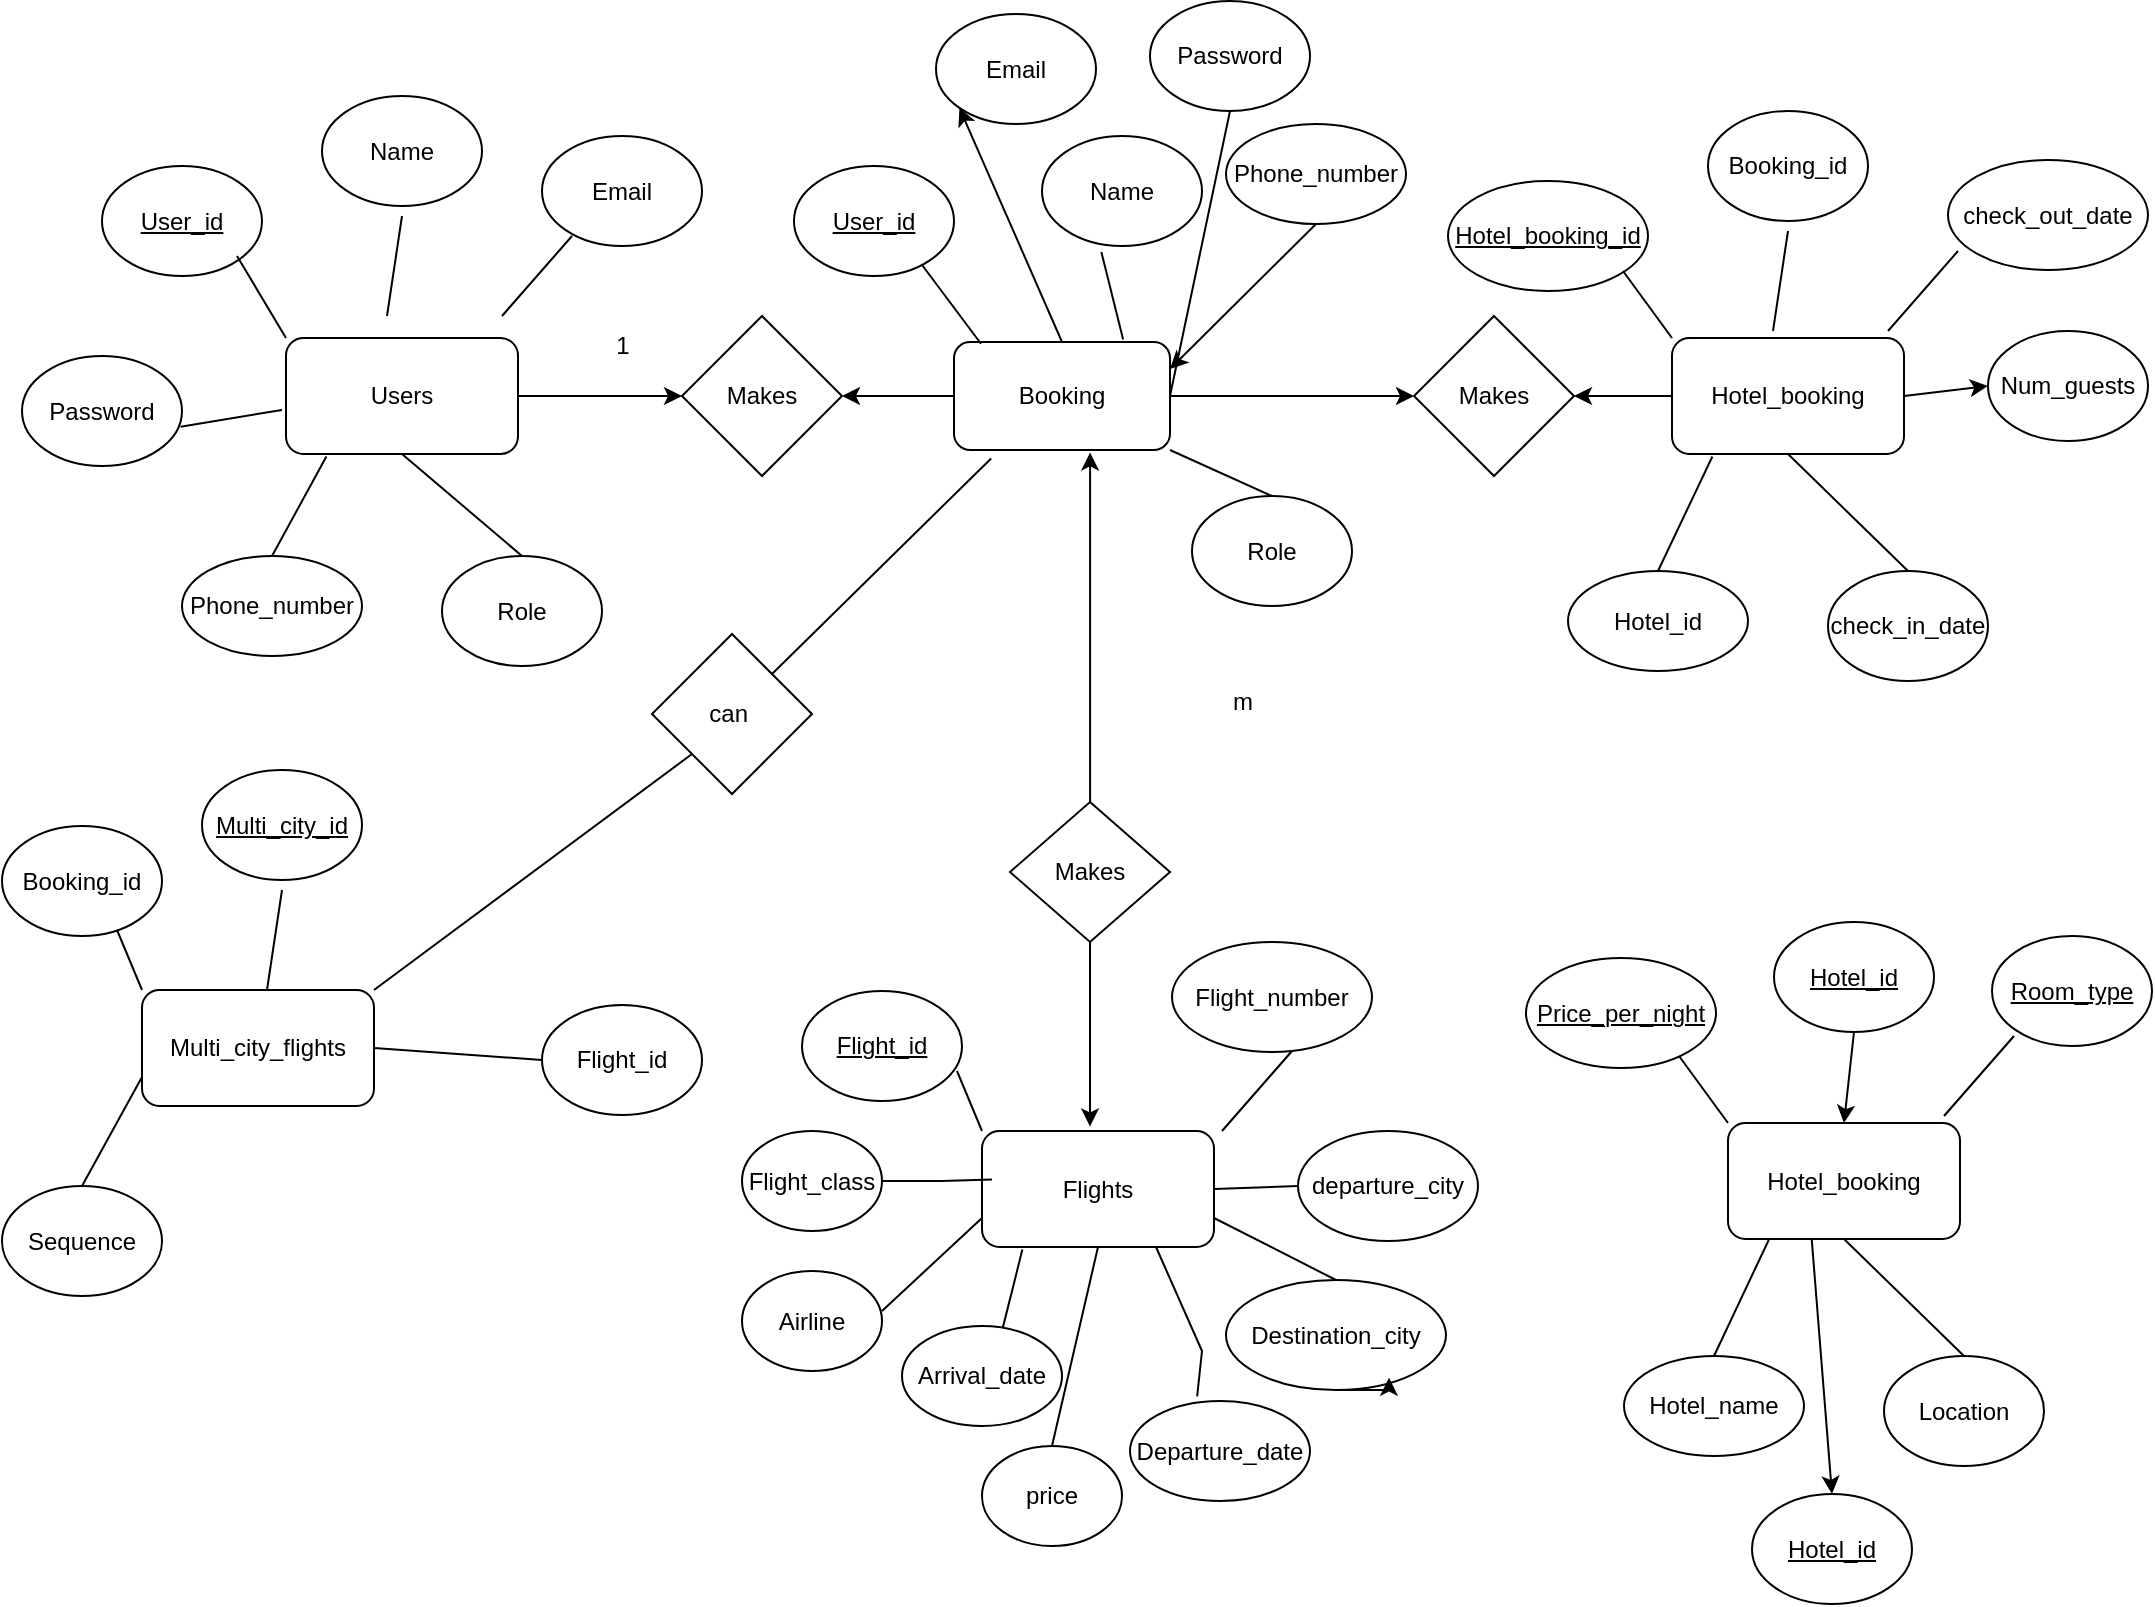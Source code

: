 <mxfile version="24.7.16">
  <diagram name="Page-1" id="JrsxtNGEzkz7EmuCsESs">
    <mxGraphModel dx="1388" dy="758" grid="0" gridSize="10" guides="1" tooltips="1" connect="1" arrows="1" fold="1" page="1" pageScale="1" pageWidth="1100" pageHeight="850" math="0" shadow="0">
      <root>
        <mxCell id="0" />
        <mxCell id="1" parent="0" />
        <mxCell id="slm5BC4lL7aq9jStoZ59-89" style="edgeStyle=orthogonalEdgeStyle;rounded=0;orthogonalLoop=1;jettySize=auto;html=1;exitX=1;exitY=0.5;exitDx=0;exitDy=0;entryX=0;entryY=0.5;entryDx=0;entryDy=0;" edge="1" parent="1" source="slm5BC4lL7aq9jStoZ59-90" target="slm5BC4lL7aq9jStoZ59-117">
          <mxGeometry relative="1" as="geometry">
            <mxPoint x="380" y="215.429" as="targetPoint" />
          </mxGeometry>
        </mxCell>
        <mxCell id="slm5BC4lL7aq9jStoZ59-90" value="Users" style="rounded=1;whiteSpace=wrap;html=1;aspect=fixed;" vertex="1" parent="1">
          <mxGeometry x="162" y="191" width="116" height="58" as="geometry" />
        </mxCell>
        <mxCell id="slm5BC4lL7aq9jStoZ59-91" value="&lt;u&gt;User_id&lt;/u&gt;" style="ellipse;whiteSpace=wrap;html=1;" vertex="1" parent="1">
          <mxGeometry x="70" y="105" width="80" height="55" as="geometry" />
        </mxCell>
        <mxCell id="slm5BC4lL7aq9jStoZ59-92" value="Phone_number" style="ellipse;whiteSpace=wrap;html=1;" vertex="1" parent="1">
          <mxGeometry x="110" y="300" width="90" height="50" as="geometry" />
        </mxCell>
        <mxCell id="slm5BC4lL7aq9jStoZ59-93" value="Password" style="ellipse;whiteSpace=wrap;html=1;" vertex="1" parent="1">
          <mxGeometry x="30" y="200" width="80" height="55" as="geometry" />
        </mxCell>
        <mxCell id="slm5BC4lL7aq9jStoZ59-94" value="Role" style="ellipse;whiteSpace=wrap;html=1;" vertex="1" parent="1">
          <mxGeometry x="240" y="300" width="80" height="55" as="geometry" />
        </mxCell>
        <mxCell id="slm5BC4lL7aq9jStoZ59-95" value="Name" style="ellipse;whiteSpace=wrap;html=1;" vertex="1" parent="1">
          <mxGeometry x="180" y="70" width="80" height="55" as="geometry" />
        </mxCell>
        <mxCell id="slm5BC4lL7aq9jStoZ59-96" value="Email" style="ellipse;whiteSpace=wrap;html=1;" vertex="1" parent="1">
          <mxGeometry x="290" y="90" width="80" height="55" as="geometry" />
        </mxCell>
        <mxCell id="slm5BC4lL7aq9jStoZ59-97" value="" style="endArrow=none;html=1;rounded=0;" edge="1" parent="1">
          <mxGeometry width="50" height="50" relative="1" as="geometry">
            <mxPoint x="270" y="180" as="sourcePoint" />
            <mxPoint x="305" y="140" as="targetPoint" />
          </mxGeometry>
        </mxCell>
        <mxCell id="slm5BC4lL7aq9jStoZ59-98" value="" style="endArrow=none;html=1;rounded=0;" edge="1" parent="1">
          <mxGeometry width="50" height="50" relative="1" as="geometry">
            <mxPoint x="212.5" y="180" as="sourcePoint" />
            <mxPoint x="220" y="130" as="targetPoint" />
          </mxGeometry>
        </mxCell>
        <mxCell id="slm5BC4lL7aq9jStoZ59-99" value="" style="endArrow=none;html=1;rounded=0;exitX=0;exitY=0;exitDx=0;exitDy=0;" edge="1" parent="1" source="slm5BC4lL7aq9jStoZ59-90">
          <mxGeometry width="50" height="50" relative="1" as="geometry">
            <mxPoint x="130" y="200" as="sourcePoint" />
            <mxPoint x="137.5" y="150" as="targetPoint" />
          </mxGeometry>
        </mxCell>
        <mxCell id="slm5BC4lL7aq9jStoZ59-100" value="" style="endArrow=none;html=1;rounded=0;entryX=0.174;entryY=1.022;entryDx=0;entryDy=0;entryPerimeter=0;" edge="1" parent="1" target="slm5BC4lL7aq9jStoZ59-90">
          <mxGeometry width="50" height="50" relative="1" as="geometry">
            <mxPoint x="155" y="300" as="sourcePoint" />
            <mxPoint x="200" y="260" as="targetPoint" />
          </mxGeometry>
        </mxCell>
        <mxCell id="slm5BC4lL7aq9jStoZ59-101" value="" style="endArrow=none;html=1;rounded=0;exitX=0.5;exitY=0;exitDx=0;exitDy=0;entryX=0.5;entryY=1;entryDx=0;entryDy=0;" edge="1" parent="1" source="slm5BC4lL7aq9jStoZ59-94" target="slm5BC4lL7aq9jStoZ59-90">
          <mxGeometry width="50" height="50" relative="1" as="geometry">
            <mxPoint x="230" y="300" as="sourcePoint" />
            <mxPoint x="280" y="250" as="targetPoint" />
          </mxGeometry>
        </mxCell>
        <mxCell id="slm5BC4lL7aq9jStoZ59-102" value="" style="endArrow=none;html=1;rounded=0;exitX=0.991;exitY=0.643;exitDx=0;exitDy=0;exitPerimeter=0;" edge="1" parent="1" source="slm5BC4lL7aq9jStoZ59-93">
          <mxGeometry width="50" height="50" relative="1" as="geometry">
            <mxPoint x="100" y="226.97" as="sourcePoint" />
            <mxPoint x="160" y="226.97" as="targetPoint" />
          </mxGeometry>
        </mxCell>
        <mxCell id="slm5BC4lL7aq9jStoZ59-103" style="edgeStyle=orthogonalEdgeStyle;rounded=0;orthogonalLoop=1;jettySize=auto;html=1;exitX=0;exitY=0.5;exitDx=0;exitDy=0;entryX=1;entryY=0.5;entryDx=0;entryDy=0;" edge="1" parent="1" source="slm5BC4lL7aq9jStoZ59-104" target="slm5BC4lL7aq9jStoZ59-117">
          <mxGeometry relative="1" as="geometry" />
        </mxCell>
        <mxCell id="slm5BC4lL7aq9jStoZ59-183" style="edgeStyle=orthogonalEdgeStyle;rounded=0;orthogonalLoop=1;jettySize=auto;html=1;entryX=0;entryY=0.5;entryDx=0;entryDy=0;" edge="1" parent="1" source="slm5BC4lL7aq9jStoZ59-104" target="slm5BC4lL7aq9jStoZ59-181">
          <mxGeometry relative="1" as="geometry">
            <mxPoint x="750" y="220" as="targetPoint" />
          </mxGeometry>
        </mxCell>
        <mxCell id="slm5BC4lL7aq9jStoZ59-104" value="Booking" style="rounded=1;whiteSpace=wrap;html=1;aspect=fixed;" vertex="1" parent="1">
          <mxGeometry x="496" y="193" width="108" height="54" as="geometry" />
        </mxCell>
        <mxCell id="slm5BC4lL7aq9jStoZ59-105" value="&lt;u&gt;User_id&lt;/u&gt;" style="ellipse;whiteSpace=wrap;html=1;" vertex="1" parent="1">
          <mxGeometry x="416" y="105" width="80" height="55" as="geometry" />
        </mxCell>
        <mxCell id="slm5BC4lL7aq9jStoZ59-107" value="Password" style="ellipse;whiteSpace=wrap;html=1;" vertex="1" parent="1">
          <mxGeometry x="594" y="22.5" width="80" height="55" as="geometry" />
        </mxCell>
        <mxCell id="slm5BC4lL7aq9jStoZ59-108" value="Role" style="ellipse;whiteSpace=wrap;html=1;" vertex="1" parent="1">
          <mxGeometry x="615" y="270" width="80" height="55" as="geometry" />
        </mxCell>
        <mxCell id="slm5BC4lL7aq9jStoZ59-109" value="Name" style="ellipse;whiteSpace=wrap;html=1;" vertex="1" parent="1">
          <mxGeometry x="540" y="90" width="80" height="55" as="geometry" />
        </mxCell>
        <mxCell id="slm5BC4lL7aq9jStoZ59-112" value="" style="endArrow=none;html=1;rounded=0;exitX=0.783;exitY=-0.023;exitDx=0;exitDy=0;exitPerimeter=0;entryX=0.371;entryY=1.054;entryDx=0;entryDy=0;entryPerimeter=0;" edge="1" parent="1" source="slm5BC4lL7aq9jStoZ59-104" target="slm5BC4lL7aq9jStoZ59-109">
          <mxGeometry width="50" height="50" relative="1" as="geometry">
            <mxPoint x="612.5" y="180" as="sourcePoint" />
            <mxPoint x="620" y="130" as="targetPoint" />
          </mxGeometry>
        </mxCell>
        <mxCell id="slm5BC4lL7aq9jStoZ59-113" value="" style="endArrow=none;html=1;rounded=0;exitX=0.125;exitY=0.016;exitDx=0;exitDy=0;entryX=0.804;entryY=0.907;entryDx=0;entryDy=0;entryPerimeter=0;exitPerimeter=0;" edge="1" parent="1" source="slm5BC4lL7aq9jStoZ59-104" target="slm5BC4lL7aq9jStoZ59-105">
          <mxGeometry width="50" height="50" relative="1" as="geometry">
            <mxPoint x="530" y="200" as="sourcePoint" />
            <mxPoint x="537.5" y="150" as="targetPoint" />
          </mxGeometry>
        </mxCell>
        <mxCell id="slm5BC4lL7aq9jStoZ59-115" value="" style="endArrow=none;html=1;rounded=0;exitX=0.5;exitY=0;exitDx=0;exitDy=0;entryX=1;entryY=1;entryDx=0;entryDy=0;" edge="1" parent="1" source="slm5BC4lL7aq9jStoZ59-108" target="slm5BC4lL7aq9jStoZ59-104">
          <mxGeometry width="50" height="50" relative="1" as="geometry">
            <mxPoint x="630" y="300" as="sourcePoint" />
            <mxPoint x="680" y="250" as="targetPoint" />
          </mxGeometry>
        </mxCell>
        <mxCell id="slm5BC4lL7aq9jStoZ59-116" value="" style="endArrow=none;html=1;rounded=0;exitX=0.5;exitY=1;exitDx=0;exitDy=0;entryX=1;entryY=0.5;entryDx=0;entryDy=0;" edge="1" parent="1" source="slm5BC4lL7aq9jStoZ59-107" target="slm5BC4lL7aq9jStoZ59-104">
          <mxGeometry width="50" height="50" relative="1" as="geometry">
            <mxPoint x="500" y="226.97" as="sourcePoint" />
            <mxPoint x="570" y="230" as="targetPoint" />
          </mxGeometry>
        </mxCell>
        <mxCell id="slm5BC4lL7aq9jStoZ59-117" value="Makes" style="rhombus;whiteSpace=wrap;html=1;" vertex="1" parent="1">
          <mxGeometry x="360" y="180" width="80" height="80" as="geometry" />
        </mxCell>
        <mxCell id="slm5BC4lL7aq9jStoZ59-119" value="1" style="text;html=1;align=center;verticalAlign=middle;resizable=0;points=[];autosize=1;strokeColor=none;fillColor=none;" vertex="1" parent="1">
          <mxGeometry x="315" y="180" width="30" height="30" as="geometry" />
        </mxCell>
        <mxCell id="slm5BC4lL7aq9jStoZ59-120" value="Flights" style="rounded=1;whiteSpace=wrap;html=1;aspect=fixed;" vertex="1" parent="1">
          <mxGeometry x="510" y="587.5" width="116" height="58" as="geometry" />
        </mxCell>
        <mxCell id="slm5BC4lL7aq9jStoZ59-121" value="Departure_date" style="ellipse;whiteSpace=wrap;html=1;" vertex="1" parent="1">
          <mxGeometry x="584" y="722.5" width="90" height="50" as="geometry" />
        </mxCell>
        <mxCell id="slm5BC4lL7aq9jStoZ59-122" value="departure_city" style="ellipse;whiteSpace=wrap;html=1;" vertex="1" parent="1">
          <mxGeometry x="668" y="587.5" width="90" height="55" as="geometry" />
        </mxCell>
        <mxCell id="slm5BC4lL7aq9jStoZ59-123" value="Destination_city" style="ellipse;whiteSpace=wrap;html=1;" vertex="1" parent="1">
          <mxGeometry x="632" y="662" width="110" height="55" as="geometry" />
        </mxCell>
        <mxCell id="slm5BC4lL7aq9jStoZ59-124" value="&lt;u&gt;Flight_id&lt;/u&gt;" style="ellipse;whiteSpace=wrap;html=1;" vertex="1" parent="1">
          <mxGeometry x="420" y="517.5" width="80" height="55" as="geometry" />
        </mxCell>
        <mxCell id="slm5BC4lL7aq9jStoZ59-125" value="Flight_number" style="ellipse;whiteSpace=wrap;html=1;" vertex="1" parent="1">
          <mxGeometry x="605" y="493" width="100" height="55" as="geometry" />
        </mxCell>
        <mxCell id="slm5BC4lL7aq9jStoZ59-126" value="" style="endArrow=none;html=1;rounded=0;" edge="1" parent="1">
          <mxGeometry width="50" height="50" relative="1" as="geometry">
            <mxPoint x="630" y="587.5" as="sourcePoint" />
            <mxPoint x="665" y="547.5" as="targetPoint" />
          </mxGeometry>
        </mxCell>
        <mxCell id="slm5BC4lL7aq9jStoZ59-127" value="" style="endArrow=none;html=1;rounded=0;exitX=0;exitY=0;exitDx=0;exitDy=0;" edge="1" parent="1" source="slm5BC4lL7aq9jStoZ59-120">
          <mxGeometry width="50" height="50" relative="1" as="geometry">
            <mxPoint x="490" y="607.5" as="sourcePoint" />
            <mxPoint x="497.5" y="557.5" as="targetPoint" />
          </mxGeometry>
        </mxCell>
        <mxCell id="slm5BC4lL7aq9jStoZ59-128" value="" style="endArrow=none;html=1;rounded=0;entryX=0.174;entryY=1.022;entryDx=0;entryDy=0;entryPerimeter=0;" edge="1" parent="1" target="slm5BC4lL7aq9jStoZ59-120">
          <mxGeometry width="50" height="50" relative="1" as="geometry">
            <mxPoint x="515" y="707.5" as="sourcePoint" />
            <mxPoint x="560" y="667.5" as="targetPoint" />
          </mxGeometry>
        </mxCell>
        <mxCell id="slm5BC4lL7aq9jStoZ59-129" value="" style="endArrow=none;html=1;rounded=0;exitX=0.5;exitY=0;exitDx=0;exitDy=0;entryX=1;entryY=0.75;entryDx=0;entryDy=0;" edge="1" parent="1" source="slm5BC4lL7aq9jStoZ59-123" target="slm5BC4lL7aq9jStoZ59-120">
          <mxGeometry width="50" height="50" relative="1" as="geometry">
            <mxPoint x="590" y="707.5" as="sourcePoint" />
            <mxPoint x="640" y="657.5" as="targetPoint" />
          </mxGeometry>
        </mxCell>
        <mxCell id="slm5BC4lL7aq9jStoZ59-130" value="" style="endArrow=none;html=1;rounded=0;exitX=0;exitY=0.5;exitDx=0;exitDy=0;entryX=1;entryY=0.5;entryDx=0;entryDy=0;" edge="1" parent="1" source="slm5BC4lL7aq9jStoZ59-122" target="slm5BC4lL7aq9jStoZ59-120">
          <mxGeometry width="50" height="50" relative="1" as="geometry">
            <mxPoint x="460" y="634.47" as="sourcePoint" />
            <mxPoint x="530" y="637.5" as="targetPoint" />
          </mxGeometry>
        </mxCell>
        <mxCell id="slm5BC4lL7aq9jStoZ59-192" style="edgeStyle=orthogonalEdgeStyle;rounded=0;orthogonalLoop=1;jettySize=auto;html=1;" edge="1" parent="1" source="slm5BC4lL7aq9jStoZ59-133">
          <mxGeometry relative="1" as="geometry">
            <mxPoint x="564" y="585.212" as="targetPoint" />
          </mxGeometry>
        </mxCell>
        <mxCell id="slm5BC4lL7aq9jStoZ59-133" value="Makes" style="rhombus;whiteSpace=wrap;html=1;" vertex="1" parent="1">
          <mxGeometry x="524" y="423" width="80" height="70" as="geometry" />
        </mxCell>
        <mxCell id="slm5BC4lL7aq9jStoZ59-134" value="m" style="text;html=1;align=center;verticalAlign=middle;resizable=0;points=[];autosize=1;strokeColor=none;fillColor=none;" vertex="1" parent="1">
          <mxGeometry x="625" y="358" width="30" height="30" as="geometry" />
        </mxCell>
        <mxCell id="slm5BC4lL7aq9jStoZ59-136" value="" style="endArrow=none;html=1;rounded=0;entryX=0.75;entryY=1;entryDx=0;entryDy=0;exitX=0.373;exitY=-0.047;exitDx=0;exitDy=0;exitPerimeter=0;" edge="1" parent="1" source="slm5BC4lL7aq9jStoZ59-121" target="slm5BC4lL7aq9jStoZ59-120">
          <mxGeometry width="50" height="50" relative="1" as="geometry">
            <mxPoint x="612.5" y="722.5" as="sourcePoint" />
            <mxPoint x="547.5" y="637.5" as="targetPoint" />
            <Array as="points">
              <mxPoint x="620" y="697.5" />
            </Array>
          </mxGeometry>
        </mxCell>
        <mxCell id="slm5BC4lL7aq9jStoZ59-137" value="Arrival_date" style="ellipse;whiteSpace=wrap;html=1;" vertex="1" parent="1">
          <mxGeometry x="470" y="685" width="80" height="50" as="geometry" />
        </mxCell>
        <mxCell id="slm5BC4lL7aq9jStoZ59-138" value="price&lt;span style=&quot;color: rgba(0, 0, 0, 0); font-family: monospace; font-size: 0px; text-align: start; text-wrap: nowrap;&quot;&gt;%3CmxGraphModel%3E%3Croot%3E%3CmxCell%20id%3D%220%22%2F%3E%3CmxCell%20id%3D%221%22%20parent%3D%220%22%2F%3E%3CmxCell%20id%3D%222%22%20value%3D%22%22%20style%3D%22endArrow%3Dnone%3Bhtml%3D1%3Brounded%3D0%3BentryX%3D0.174%3BentryY%3D1.022%3BentryDx%3D0%3BentryDy%3D0%3BentryPerimeter%3D0%3B%22%20edge%3D%221%22%20parent%3D%221%22%3E%3CmxGeometry%20width%3D%2250%22%20height%3D%2250%22%20relative%3D%221%22%20as%3D%22geometry%22%3E%3CmxPoint%20x%3D%22555%22%20y%3D%22695%22%20as%3D%22sourcePoint%22%2F%3E%3CmxPoint%20x%3D%22574%22%20y%3D%22647%22%20as%3D%22targetPoint%22%2F%3E%3C%2FmxGeometry%3E%3C%2FmxCell%3E%3C%2Froot%3E%3C%2FmxGraphModel%3E&lt;/span&gt;" style="ellipse;whiteSpace=wrap;html=1;" vertex="1" parent="1">
          <mxGeometry x="510" y="745" width="70" height="50" as="geometry" />
        </mxCell>
        <mxCell id="slm5BC4lL7aq9jStoZ59-139" value="" style="endArrow=none;html=1;rounded=0;exitX=0.5;exitY=0;exitDx=0;exitDy=0;entryX=0.5;entryY=1;entryDx=0;entryDy=0;" edge="1" parent="1" source="slm5BC4lL7aq9jStoZ59-138" target="slm5BC4lL7aq9jStoZ59-120">
          <mxGeometry width="50" height="50" relative="1" as="geometry">
            <mxPoint x="555" y="737.5" as="sourcePoint" />
            <mxPoint x="570" y="662.5" as="targetPoint" />
          </mxGeometry>
        </mxCell>
        <mxCell id="slm5BC4lL7aq9jStoZ59-140" value="Airline" style="ellipse;whiteSpace=wrap;html=1;" vertex="1" parent="1">
          <mxGeometry x="390" y="657.5" width="70" height="50" as="geometry" />
        </mxCell>
        <mxCell id="slm5BC4lL7aq9jStoZ59-141" value="Flight_class" style="ellipse;whiteSpace=wrap;html=1;" vertex="1" parent="1">
          <mxGeometry x="390" y="587.5" width="70" height="50" as="geometry" />
        </mxCell>
        <mxCell id="slm5BC4lL7aq9jStoZ59-142" value="" style="endArrow=none;html=1;rounded=0;exitX=0;exitY=0.5;exitDx=0;exitDy=0;entryX=1;entryY=0.5;entryDx=0;entryDy=0;" edge="1" parent="1" target="slm5BC4lL7aq9jStoZ59-141">
          <mxGeometry width="50" height="50" relative="1" as="geometry">
            <mxPoint x="515" y="611.73" as="sourcePoint" />
            <mxPoint x="480" y="632.5" as="targetPoint" />
            <Array as="points">
              <mxPoint x="490" y="612.5" />
            </Array>
          </mxGeometry>
        </mxCell>
        <mxCell id="slm5BC4lL7aq9jStoZ59-143" value="" style="endArrow=none;html=1;rounded=0;exitX=0.5;exitY=0;exitDx=0;exitDy=0;entryX=0;entryY=0.75;entryDx=0;entryDy=0;" edge="1" parent="1" target="slm5BC4lL7aq9jStoZ59-120">
          <mxGeometry width="50" height="50" relative="1" as="geometry">
            <mxPoint x="460" y="677.5" as="sourcePoint" />
            <mxPoint x="475" y="587.5" as="targetPoint" />
          </mxGeometry>
        </mxCell>
        <mxCell id="slm5BC4lL7aq9jStoZ59-144" value="" style="endArrow=none;html=1;rounded=0;exitX=1;exitY=0;exitDx=0;exitDy=0;entryX=0.172;entryY=1.078;entryDx=0;entryDy=0;entryPerimeter=0;" edge="1" parent="1" source="slm5BC4lL7aq9jStoZ59-145" target="slm5BC4lL7aq9jStoZ59-104">
          <mxGeometry width="50" height="50" relative="1" as="geometry">
            <mxPoint x="450" y="360" as="sourcePoint" />
            <mxPoint x="550" y="242.5" as="targetPoint" />
          </mxGeometry>
        </mxCell>
        <mxCell id="slm5BC4lL7aq9jStoZ59-145" value="can&amp;nbsp;" style="rhombus;whiteSpace=wrap;html=1;" vertex="1" parent="1">
          <mxGeometry x="345" y="339" width="80" height="80" as="geometry" />
        </mxCell>
        <mxCell id="slm5BC4lL7aq9jStoZ59-146" value="Multi_city_flights" style="rounded=1;whiteSpace=wrap;html=1;aspect=fixed;" vertex="1" parent="1">
          <mxGeometry x="90" y="517" width="116" height="58" as="geometry" />
        </mxCell>
        <mxCell id="slm5BC4lL7aq9jStoZ59-147" value="Flight_id" style="ellipse;whiteSpace=wrap;html=1;" vertex="1" parent="1">
          <mxGeometry x="290" y="524.5" width="80" height="55" as="geometry" />
        </mxCell>
        <mxCell id="slm5BC4lL7aq9jStoZ59-148" value="Sequence" style="ellipse;whiteSpace=wrap;html=1;" vertex="1" parent="1">
          <mxGeometry x="20" y="615" width="80" height="55" as="geometry" />
        </mxCell>
        <mxCell id="slm5BC4lL7aq9jStoZ59-149" value="&lt;u&gt;Multi_city_id&lt;/u&gt;" style="ellipse;whiteSpace=wrap;html=1;" vertex="1" parent="1">
          <mxGeometry x="120" y="407" width="80" height="55" as="geometry" />
        </mxCell>
        <mxCell id="slm5BC4lL7aq9jStoZ59-150" value="Booking_id" style="ellipse;whiteSpace=wrap;html=1;" vertex="1" parent="1">
          <mxGeometry x="20" y="435" width="80" height="55" as="geometry" />
        </mxCell>
        <mxCell id="slm5BC4lL7aq9jStoZ59-151" value="" style="endArrow=none;html=1;rounded=0;entryX=0;entryY=1;entryDx=0;entryDy=0;exitX=1;exitY=0;exitDx=0;exitDy=0;" edge="1" parent="1" target="slm5BC4lL7aq9jStoZ59-145" source="slm5BC4lL7aq9jStoZ59-146">
          <mxGeometry width="50" height="50" relative="1" as="geometry">
            <mxPoint x="210" y="517" as="sourcePoint" />
            <mxPoint x="245" y="477" as="targetPoint" />
          </mxGeometry>
        </mxCell>
        <mxCell id="slm5BC4lL7aq9jStoZ59-152" value="" style="endArrow=none;html=1;rounded=0;" edge="1" parent="1">
          <mxGeometry width="50" height="50" relative="1" as="geometry">
            <mxPoint x="152.5" y="517" as="sourcePoint" />
            <mxPoint x="160" y="467" as="targetPoint" />
          </mxGeometry>
        </mxCell>
        <mxCell id="slm5BC4lL7aq9jStoZ59-153" value="" style="endArrow=none;html=1;rounded=0;exitX=0;exitY=0;exitDx=0;exitDy=0;" edge="1" parent="1" source="slm5BC4lL7aq9jStoZ59-146">
          <mxGeometry width="50" height="50" relative="1" as="geometry">
            <mxPoint x="70" y="537" as="sourcePoint" />
            <mxPoint x="77.5" y="487" as="targetPoint" />
          </mxGeometry>
        </mxCell>
        <mxCell id="slm5BC4lL7aq9jStoZ59-154" value="" style="endArrow=none;html=1;rounded=0;exitX=0.5;exitY=0;exitDx=0;exitDy=0;entryX=0;entryY=0.75;entryDx=0;entryDy=0;" edge="1" parent="1" source="slm5BC4lL7aq9jStoZ59-148" target="slm5BC4lL7aq9jStoZ59-146">
          <mxGeometry width="50" height="50" relative="1" as="geometry">
            <mxPoint x="170" y="637" as="sourcePoint" />
            <mxPoint x="100" y="600" as="targetPoint" />
          </mxGeometry>
        </mxCell>
        <mxCell id="slm5BC4lL7aq9jStoZ59-155" value="" style="endArrow=none;html=1;rounded=0;exitX=0;exitY=0.5;exitDx=0;exitDy=0;entryX=1;entryY=0.5;entryDx=0;entryDy=0;" edge="1" parent="1" source="slm5BC4lL7aq9jStoZ59-147" target="slm5BC4lL7aq9jStoZ59-146">
          <mxGeometry width="50" height="50" relative="1" as="geometry">
            <mxPoint x="40" y="563.97" as="sourcePoint" />
            <mxPoint x="110" y="567" as="targetPoint" />
          </mxGeometry>
        </mxCell>
        <mxCell id="slm5BC4lL7aq9jStoZ59-158" style="edgeStyle=orthogonalEdgeStyle;rounded=0;orthogonalLoop=1;jettySize=auto;html=1;exitX=0.5;exitY=1;exitDx=0;exitDy=0;entryX=0.741;entryY=0.888;entryDx=0;entryDy=0;entryPerimeter=0;" edge="1" parent="1" source="slm5BC4lL7aq9jStoZ59-123" target="slm5BC4lL7aq9jStoZ59-123">
          <mxGeometry relative="1" as="geometry" />
        </mxCell>
        <mxCell id="slm5BC4lL7aq9jStoZ59-110" value="Email" style="ellipse;whiteSpace=wrap;html=1;" vertex="1" parent="1">
          <mxGeometry x="487" y="29" width="80" height="55" as="geometry" />
        </mxCell>
        <mxCell id="slm5BC4lL7aq9jStoZ59-161" value="" style="edgeStyle=none;orthogonalLoop=1;jettySize=auto;html=1;rounded=0;entryX=0;entryY=1;entryDx=0;entryDy=0;exitX=0.5;exitY=0;exitDx=0;exitDy=0;" edge="1" parent="1" source="slm5BC4lL7aq9jStoZ59-104" target="slm5BC4lL7aq9jStoZ59-110">
          <mxGeometry width="80" relative="1" as="geometry">
            <mxPoint x="636" y="205" as="sourcePoint" />
            <mxPoint x="740" y="90" as="targetPoint" />
            <Array as="points" />
          </mxGeometry>
        </mxCell>
        <mxCell id="slm5BC4lL7aq9jStoZ59-189" style="edgeStyle=orthogonalEdgeStyle;rounded=0;orthogonalLoop=1;jettySize=auto;html=1;" edge="1" parent="1" source="slm5BC4lL7aq9jStoZ59-163" target="slm5BC4lL7aq9jStoZ59-181">
          <mxGeometry relative="1" as="geometry" />
        </mxCell>
        <mxCell id="slm5BC4lL7aq9jStoZ59-163" value="Hotel_booking" style="rounded=1;whiteSpace=wrap;html=1;aspect=fixed;" vertex="1" parent="1">
          <mxGeometry x="855" y="191" width="116" height="58" as="geometry" />
        </mxCell>
        <mxCell id="slm5BC4lL7aq9jStoZ59-164" value="&lt;u&gt;Hotel_booking_id&lt;/u&gt;" style="ellipse;whiteSpace=wrap;html=1;" vertex="1" parent="1">
          <mxGeometry x="743" y="112.5" width="100" height="55" as="geometry" />
        </mxCell>
        <mxCell id="slm5BC4lL7aq9jStoZ59-165" value="Hotel_id" style="ellipse;whiteSpace=wrap;html=1;" vertex="1" parent="1">
          <mxGeometry x="803" y="307.5" width="90" height="50" as="geometry" />
        </mxCell>
        <mxCell id="slm5BC4lL7aq9jStoZ59-166" value="check_in_date" style="ellipse;whiteSpace=wrap;html=1;" vertex="1" parent="1">
          <mxGeometry x="933" y="307.5" width="80" height="55" as="geometry" />
        </mxCell>
        <mxCell id="slm5BC4lL7aq9jStoZ59-167" value="Booking_id" style="ellipse;whiteSpace=wrap;html=1;" vertex="1" parent="1">
          <mxGeometry x="873" y="77.5" width="80" height="55" as="geometry" />
        </mxCell>
        <mxCell id="slm5BC4lL7aq9jStoZ59-168" value="" style="endArrow=none;html=1;rounded=0;" edge="1" parent="1">
          <mxGeometry width="50" height="50" relative="1" as="geometry">
            <mxPoint x="963" y="187.5" as="sourcePoint" />
            <mxPoint x="998" y="147.5" as="targetPoint" />
          </mxGeometry>
        </mxCell>
        <mxCell id="slm5BC4lL7aq9jStoZ59-169" value="" style="endArrow=none;html=1;rounded=0;" edge="1" parent="1">
          <mxGeometry width="50" height="50" relative="1" as="geometry">
            <mxPoint x="905.5" y="187.5" as="sourcePoint" />
            <mxPoint x="913" y="137.5" as="targetPoint" />
          </mxGeometry>
        </mxCell>
        <mxCell id="slm5BC4lL7aq9jStoZ59-170" value="" style="endArrow=none;html=1;rounded=0;exitX=0;exitY=0;exitDx=0;exitDy=0;" edge="1" parent="1" source="slm5BC4lL7aq9jStoZ59-163">
          <mxGeometry width="50" height="50" relative="1" as="geometry">
            <mxPoint x="823" y="207.5" as="sourcePoint" />
            <mxPoint x="830.5" y="157.5" as="targetPoint" />
          </mxGeometry>
        </mxCell>
        <mxCell id="slm5BC4lL7aq9jStoZ59-171" value="" style="endArrow=none;html=1;rounded=0;entryX=0.174;entryY=1.022;entryDx=0;entryDy=0;entryPerimeter=0;" edge="1" parent="1" target="slm5BC4lL7aq9jStoZ59-163">
          <mxGeometry width="50" height="50" relative="1" as="geometry">
            <mxPoint x="848" y="307.5" as="sourcePoint" />
            <mxPoint x="893" y="267.5" as="targetPoint" />
          </mxGeometry>
        </mxCell>
        <mxCell id="slm5BC4lL7aq9jStoZ59-172" value="" style="endArrow=none;html=1;rounded=0;exitX=0.5;exitY=0;exitDx=0;exitDy=0;entryX=0.5;entryY=1;entryDx=0;entryDy=0;" edge="1" parent="1" source="slm5BC4lL7aq9jStoZ59-166" target="slm5BC4lL7aq9jStoZ59-163">
          <mxGeometry width="50" height="50" relative="1" as="geometry">
            <mxPoint x="923" y="307.5" as="sourcePoint" />
            <mxPoint x="973" y="257.5" as="targetPoint" />
          </mxGeometry>
        </mxCell>
        <mxCell id="slm5BC4lL7aq9jStoZ59-174" value="Phone_number" style="ellipse;whiteSpace=wrap;html=1;" vertex="1" parent="1">
          <mxGeometry x="632" y="84" width="90" height="50" as="geometry" />
        </mxCell>
        <mxCell id="slm5BC4lL7aq9jStoZ59-175" value="" style="edgeStyle=none;orthogonalLoop=1;jettySize=auto;html=1;rounded=0;exitX=0.5;exitY=1;exitDx=0;exitDy=0;entryX=1;entryY=0.25;entryDx=0;entryDy=0;" edge="1" parent="1" source="slm5BC4lL7aq9jStoZ59-174" target="slm5BC4lL7aq9jStoZ59-104">
          <mxGeometry width="80" relative="1" as="geometry">
            <mxPoint x="680" y="150" as="sourcePoint" />
            <mxPoint x="620" y="260" as="targetPoint" />
            <Array as="points" />
          </mxGeometry>
        </mxCell>
        <mxCell id="slm5BC4lL7aq9jStoZ59-176" value="check_out_date" style="ellipse;whiteSpace=wrap;html=1;" vertex="1" parent="1">
          <mxGeometry x="993" y="102" width="100" height="55" as="geometry" />
        </mxCell>
        <mxCell id="slm5BC4lL7aq9jStoZ59-177" value="Num_guests" style="ellipse;whiteSpace=wrap;html=1;" vertex="1" parent="1">
          <mxGeometry x="1013" y="187.5" width="80" height="55" as="geometry" />
        </mxCell>
        <mxCell id="slm5BC4lL7aq9jStoZ59-178" value="" style="edgeStyle=none;orthogonalLoop=1;jettySize=auto;html=1;rounded=0;entryX=0;entryY=0.5;entryDx=0;entryDy=0;exitX=1;exitY=0.5;exitDx=0;exitDy=0;" edge="1" parent="1" source="slm5BC4lL7aq9jStoZ59-163" target="slm5BC4lL7aq9jStoZ59-177">
          <mxGeometry width="80" relative="1" as="geometry">
            <mxPoint x="993" y="212" as="sourcePoint" />
            <mxPoint x="1073" y="212" as="targetPoint" />
            <Array as="points" />
          </mxGeometry>
        </mxCell>
        <mxCell id="slm5BC4lL7aq9jStoZ59-181" value="Makes" style="rhombus;whiteSpace=wrap;html=1;" vertex="1" parent="1">
          <mxGeometry x="726" y="180" width="80" height="80" as="geometry" />
        </mxCell>
        <mxCell id="slm5BC4lL7aq9jStoZ59-193" style="edgeStyle=orthogonalEdgeStyle;rounded=0;orthogonalLoop=1;jettySize=auto;html=1;entryX=0.63;entryY=1.023;entryDx=0;entryDy=0;entryPerimeter=0;" edge="1" parent="1" source="slm5BC4lL7aq9jStoZ59-133" target="slm5BC4lL7aq9jStoZ59-104">
          <mxGeometry relative="1" as="geometry" />
        </mxCell>
        <mxCell id="slm5BC4lL7aq9jStoZ59-206" value="Hotel_booking" style="rounded=1;whiteSpace=wrap;html=1;aspect=fixed;" vertex="1" parent="1">
          <mxGeometry x="883" y="583.5" width="116" height="58" as="geometry" />
        </mxCell>
        <mxCell id="slm5BC4lL7aq9jStoZ59-207" value="Hotel_name" style="ellipse;whiteSpace=wrap;html=1;" vertex="1" parent="1">
          <mxGeometry x="831" y="700" width="90" height="50" as="geometry" />
        </mxCell>
        <mxCell id="slm5BC4lL7aq9jStoZ59-208" value="Location" style="ellipse;whiteSpace=wrap;html=1;" vertex="1" parent="1">
          <mxGeometry x="961" y="700" width="80" height="55" as="geometry" />
        </mxCell>
        <mxCell id="slm5BC4lL7aq9jStoZ59-209" value="&lt;u&gt;Hotel_id&lt;/u&gt;" style="ellipse;whiteSpace=wrap;html=1;" vertex="1" parent="1">
          <mxGeometry x="906" y="483" width="80" height="55" as="geometry" />
        </mxCell>
        <mxCell id="slm5BC4lL7aq9jStoZ59-210" value="" style="endArrow=none;html=1;rounded=0;" edge="1" parent="1">
          <mxGeometry width="50" height="50" relative="1" as="geometry">
            <mxPoint x="991" y="580" as="sourcePoint" />
            <mxPoint x="1026" y="540" as="targetPoint" />
          </mxGeometry>
        </mxCell>
        <mxCell id="slm5BC4lL7aq9jStoZ59-212" value="" style="endArrow=none;html=1;rounded=0;exitX=0;exitY=0;exitDx=0;exitDy=0;" edge="1" parent="1" source="slm5BC4lL7aq9jStoZ59-206">
          <mxGeometry width="50" height="50" relative="1" as="geometry">
            <mxPoint x="851" y="600" as="sourcePoint" />
            <mxPoint x="858.5" y="550" as="targetPoint" />
          </mxGeometry>
        </mxCell>
        <mxCell id="slm5BC4lL7aq9jStoZ59-213" value="" style="endArrow=none;html=1;rounded=0;entryX=0.176;entryY=1.006;entryDx=0;entryDy=0;entryPerimeter=0;" edge="1" parent="1" target="slm5BC4lL7aq9jStoZ59-206">
          <mxGeometry width="50" height="50" relative="1" as="geometry">
            <mxPoint x="876" y="700" as="sourcePoint" />
            <mxPoint x="921" y="660" as="targetPoint" />
          </mxGeometry>
        </mxCell>
        <mxCell id="slm5BC4lL7aq9jStoZ59-214" value="" style="endArrow=none;html=1;rounded=0;exitX=0.5;exitY=0;exitDx=0;exitDy=0;entryX=0.5;entryY=1;entryDx=0;entryDy=0;" edge="1" parent="1" source="slm5BC4lL7aq9jStoZ59-208" target="slm5BC4lL7aq9jStoZ59-206">
          <mxGeometry width="50" height="50" relative="1" as="geometry">
            <mxPoint x="951" y="700" as="sourcePoint" />
            <mxPoint x="1001" y="650" as="targetPoint" />
          </mxGeometry>
        </mxCell>
        <mxCell id="slm5BC4lL7aq9jStoZ59-216" value="" style="edgeStyle=none;orthogonalLoop=1;jettySize=auto;html=1;rounded=0;exitX=0.5;exitY=1;exitDx=0;exitDy=0;entryX=0.5;entryY=0;entryDx=0;entryDy=0;" edge="1" parent="1" source="slm5BC4lL7aq9jStoZ59-209" target="slm5BC4lL7aq9jStoZ59-206">
          <mxGeometry width="80" relative="1" as="geometry">
            <mxPoint x="918.636" y="563.848" as="sourcePoint" />
            <mxPoint x="998.636" y="563.848" as="targetPoint" />
            <Array as="points" />
          </mxGeometry>
        </mxCell>
        <mxCell id="slm5BC4lL7aq9jStoZ59-217" value="&lt;u&gt;Price_per_night&lt;/u&gt;" style="ellipse;whiteSpace=wrap;html=1;" vertex="1" parent="1">
          <mxGeometry x="782" y="501" width="95" height="55" as="geometry" />
        </mxCell>
        <mxCell id="slm5BC4lL7aq9jStoZ59-218" value="&lt;u&gt;Room_type&lt;/u&gt;" style="ellipse;whiteSpace=wrap;html=1;" vertex="1" parent="1">
          <mxGeometry x="1015" y="490" width="80" height="55" as="geometry" />
        </mxCell>
        <mxCell id="slm5BC4lL7aq9jStoZ59-219" value="&lt;u&gt;Hotel_id&lt;/u&gt;" style="ellipse;whiteSpace=wrap;html=1;" vertex="1" parent="1">
          <mxGeometry x="895" y="769" width="80" height="55" as="geometry" />
        </mxCell>
        <mxCell id="slm5BC4lL7aq9jStoZ59-221" value="" style="edgeStyle=none;orthogonalLoop=1;jettySize=auto;html=1;rounded=0;entryX=0.5;entryY=0;entryDx=0;entryDy=0;exitX=0.361;exitY=1.005;exitDx=0;exitDy=0;exitPerimeter=0;" edge="1" parent="1" source="slm5BC4lL7aq9jStoZ59-206" target="slm5BC4lL7aq9jStoZ59-219">
          <mxGeometry width="80" relative="1" as="geometry">
            <mxPoint x="925" y="663" as="sourcePoint" />
            <mxPoint x="1242.273" y="660.212" as="targetPoint" />
            <Array as="points" />
          </mxGeometry>
        </mxCell>
      </root>
    </mxGraphModel>
  </diagram>
</mxfile>
